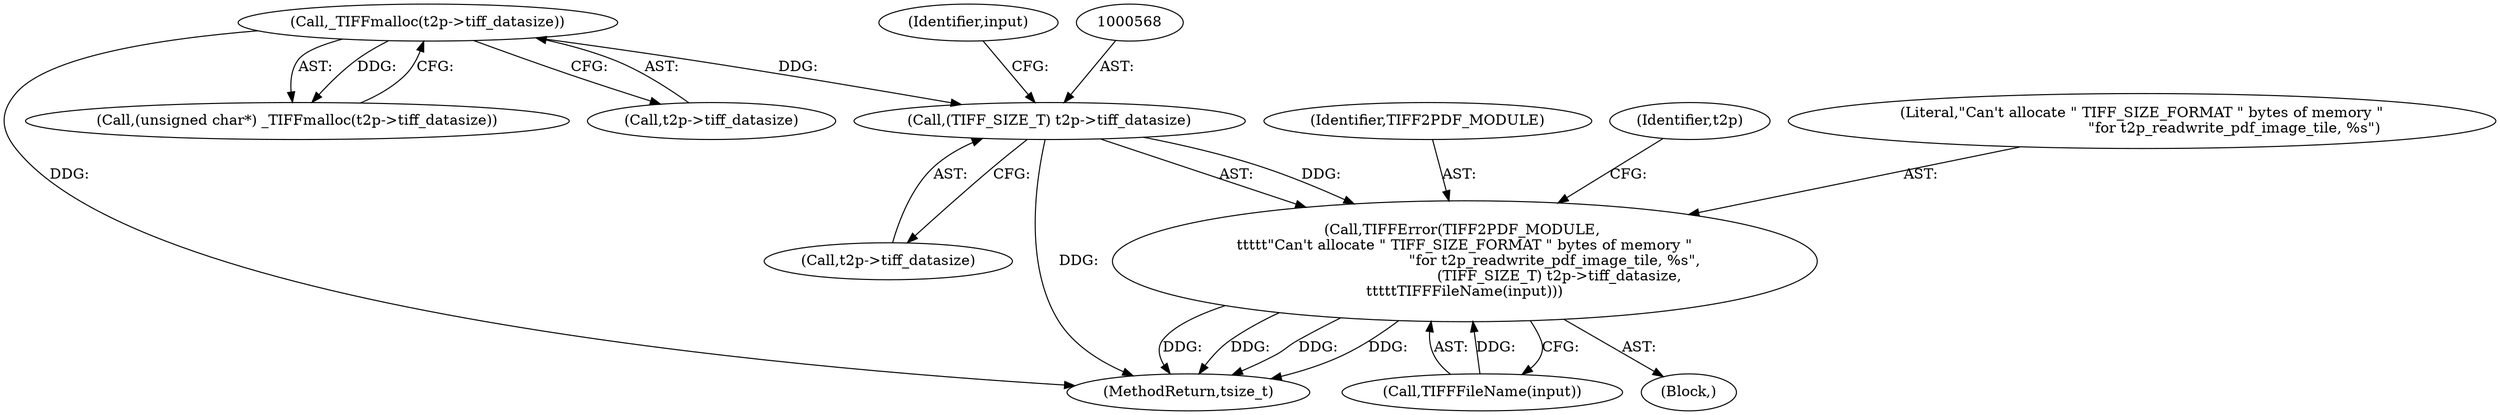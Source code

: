 digraph "0_libtiff_c7153361a4041260719b340f73f2f76@pointer" {
"1000567" [label="(Call,(TIFF_SIZE_T) t2p->tiff_datasize)"];
"1000555" [label="(Call,_TIFFmalloc(t2p->tiff_datasize))"];
"1000564" [label="(Call,TIFFError(TIFF2PDF_MODULE, \n\t\t\t\t\t\"Can't allocate \" TIFF_SIZE_FORMAT \" bytes of memory \"\n                                        \"for t2p_readwrite_pdf_image_tile, %s\", \n                                          (TIFF_SIZE_T) t2p->tiff_datasize, \n\t\t\t\t\tTIFFFileName(input)))"];
"1000556" [label="(Call,t2p->tiff_datasize)"];
"1000573" [label="(Identifier,input)"];
"1000565" [label="(Identifier,TIFF2PDF_MODULE)"];
"1000576" [label="(Identifier,t2p)"];
"1000564" [label="(Call,TIFFError(TIFF2PDF_MODULE, \n\t\t\t\t\t\"Can't allocate \" TIFF_SIZE_FORMAT \" bytes of memory \"\n                                        \"for t2p_readwrite_pdf_image_tile, %s\", \n                                          (TIFF_SIZE_T) t2p->tiff_datasize, \n\t\t\t\t\tTIFFFileName(input)))"];
"1000572" [label="(Call,TIFFFileName(input))"];
"1000563" [label="(Block,)"];
"1000566" [label="(Literal,\"Can't allocate \" TIFF_SIZE_FORMAT \" bytes of memory \"\n                                        \"for t2p_readwrite_pdf_image_tile, %s\")"];
"1001530" [label="(MethodReturn,tsize_t)"];
"1000569" [label="(Call,t2p->tiff_datasize)"];
"1000567" [label="(Call,(TIFF_SIZE_T) t2p->tiff_datasize)"];
"1000555" [label="(Call,_TIFFmalloc(t2p->tiff_datasize))"];
"1000553" [label="(Call,(unsigned char*) _TIFFmalloc(t2p->tiff_datasize))"];
"1000567" -> "1000564"  [label="AST: "];
"1000567" -> "1000569"  [label="CFG: "];
"1000568" -> "1000567"  [label="AST: "];
"1000569" -> "1000567"  [label="AST: "];
"1000573" -> "1000567"  [label="CFG: "];
"1000567" -> "1001530"  [label="DDG: "];
"1000567" -> "1000564"  [label="DDG: "];
"1000555" -> "1000567"  [label="DDG: "];
"1000555" -> "1000553"  [label="AST: "];
"1000555" -> "1000556"  [label="CFG: "];
"1000556" -> "1000555"  [label="AST: "];
"1000553" -> "1000555"  [label="CFG: "];
"1000555" -> "1001530"  [label="DDG: "];
"1000555" -> "1000553"  [label="DDG: "];
"1000564" -> "1000563"  [label="AST: "];
"1000564" -> "1000572"  [label="CFG: "];
"1000565" -> "1000564"  [label="AST: "];
"1000566" -> "1000564"  [label="AST: "];
"1000572" -> "1000564"  [label="AST: "];
"1000576" -> "1000564"  [label="CFG: "];
"1000564" -> "1001530"  [label="DDG: "];
"1000564" -> "1001530"  [label="DDG: "];
"1000564" -> "1001530"  [label="DDG: "];
"1000564" -> "1001530"  [label="DDG: "];
"1000572" -> "1000564"  [label="DDG: "];
}
